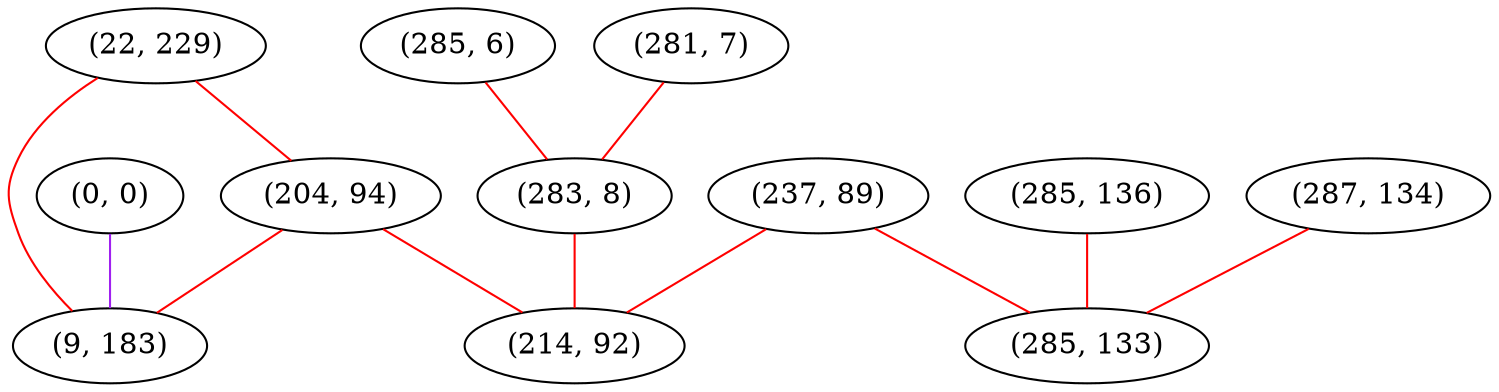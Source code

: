graph "" {
"(285, 6)";
"(287, 134)";
"(0, 0)";
"(285, 136)";
"(237, 89)";
"(22, 229)";
"(281, 7)";
"(204, 94)";
"(283, 8)";
"(214, 92)";
"(9, 183)";
"(285, 133)";
"(285, 6)" -- "(283, 8)"  [color=red, key=0, weight=1];
"(287, 134)" -- "(285, 133)"  [color=red, key=0, weight=1];
"(0, 0)" -- "(9, 183)"  [color=purple, key=0, weight=4];
"(285, 136)" -- "(285, 133)"  [color=red, key=0, weight=1];
"(237, 89)" -- "(214, 92)"  [color=red, key=0, weight=1];
"(237, 89)" -- "(285, 133)"  [color=red, key=0, weight=1];
"(22, 229)" -- "(204, 94)"  [color=red, key=0, weight=1];
"(22, 229)" -- "(9, 183)"  [color=red, key=0, weight=1];
"(281, 7)" -- "(283, 8)"  [color=red, key=0, weight=1];
"(204, 94)" -- "(214, 92)"  [color=red, key=0, weight=1];
"(204, 94)" -- "(9, 183)"  [color=red, key=0, weight=1];
"(283, 8)" -- "(214, 92)"  [color=red, key=0, weight=1];
}
